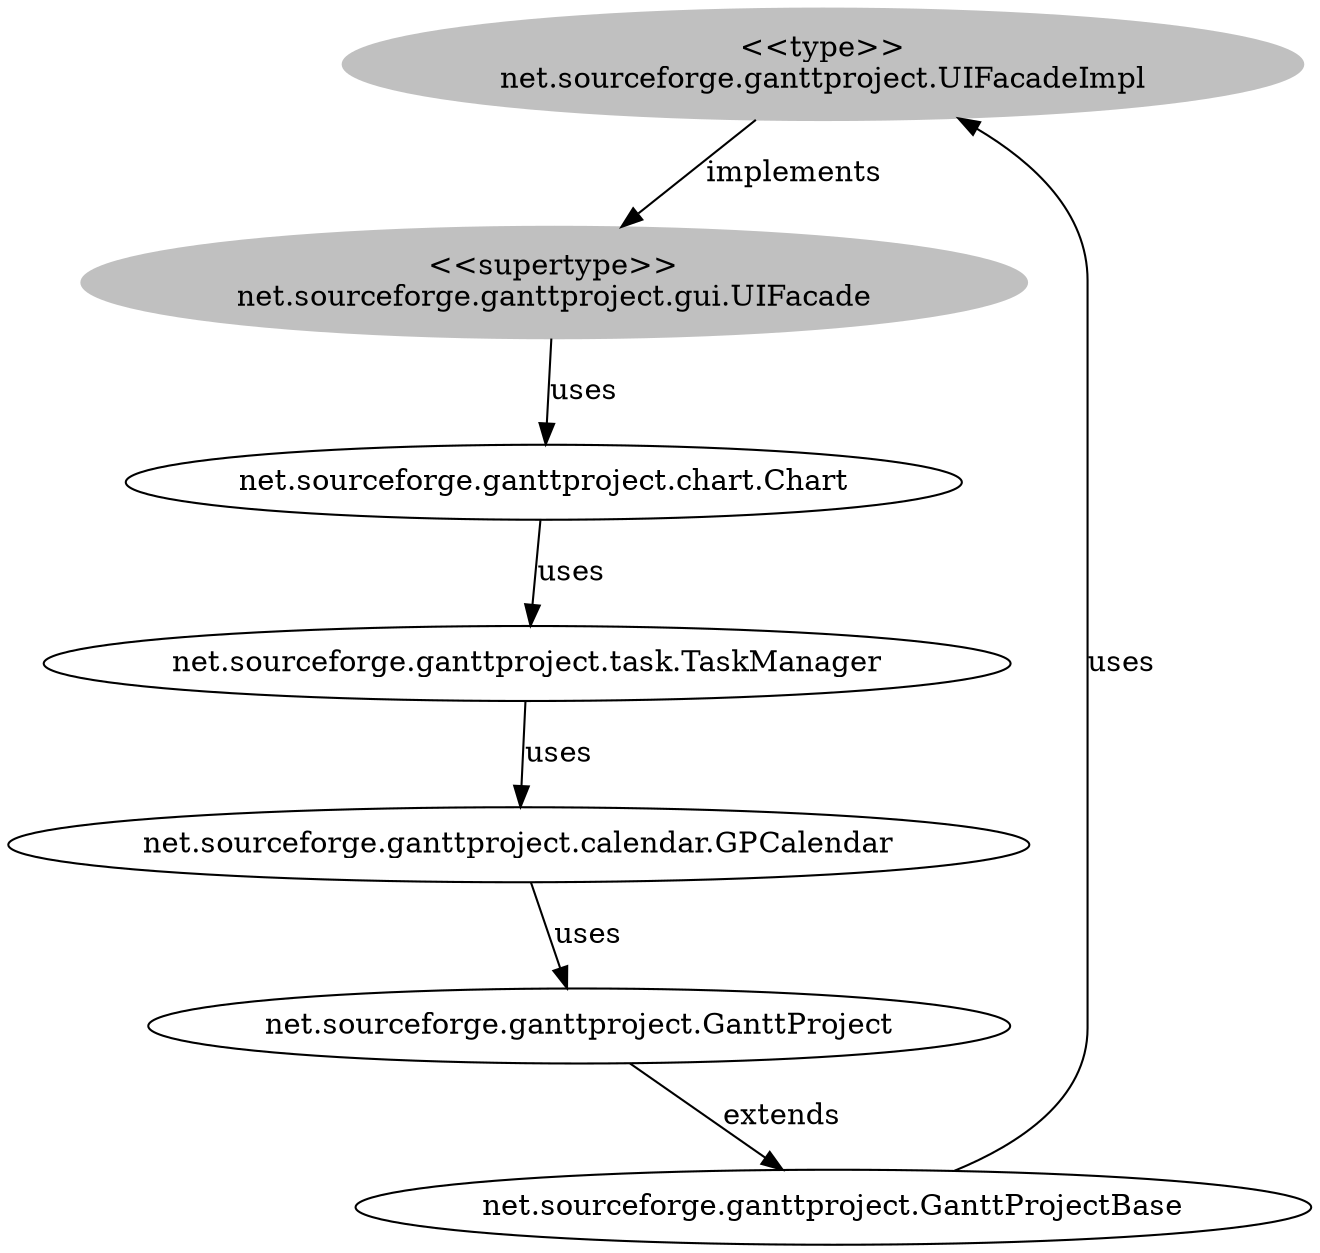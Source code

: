 digraph stk {
	net_sourceforge_ganttproject_UIFacadeImpl [label="<<type>>
net.sourceforge.ganttproject.UIFacadeImpl",style=filled,color="grey"];
	net_sourceforge_ganttproject_gui_UIFacade [label="<<supertype>>
net.sourceforge.ganttproject.gui.UIFacade",style=filled,color="grey"];
	net_sourceforge_ganttproject_task_TaskManager [label="net.sourceforge.ganttproject.task.TaskManager"];
	net_sourceforge_ganttproject_chart_Chart [label="net.sourceforge.ganttproject.chart.Chart"];
	net_sourceforge_ganttproject_GanttProject [label="net.sourceforge.ganttproject.GanttProject"];
	net_sourceforge_ganttproject_GanttProjectBase [label="net.sourceforge.ganttproject.GanttProjectBase"];
	net_sourceforge_ganttproject_calendar_GPCalendar [label="net.sourceforge.ganttproject.calendar.GPCalendar"];
	net_sourceforge_ganttproject_UIFacadeImpl -> net_sourceforge_ganttproject_gui_UIFacade [label=implements];
	net_sourceforge_ganttproject_gui_UIFacade -> net_sourceforge_ganttproject_chart_Chart [label=uses];
	net_sourceforge_ganttproject_chart_Chart -> net_sourceforge_ganttproject_task_TaskManager [label=uses];
	net_sourceforge_ganttproject_task_TaskManager -> net_sourceforge_ganttproject_calendar_GPCalendar [label=uses];
	net_sourceforge_ganttproject_calendar_GPCalendar -> net_sourceforge_ganttproject_GanttProject [label=uses];
	net_sourceforge_ganttproject_GanttProject -> net_sourceforge_ganttproject_GanttProjectBase [label=extends];
	net_sourceforge_ganttproject_GanttProjectBase -> net_sourceforge_ganttproject_UIFacadeImpl [label=uses];
}
